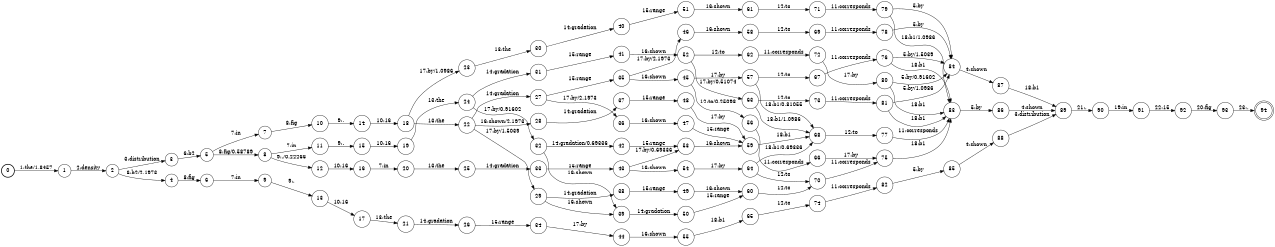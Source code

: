 digraph FST {
rankdir = LR;
size = "8.5,11";
label = "";
center = 1;
orientation = Portrait;
ranksep = "0.4";
nodesep = "0.25";
0 [label = "0", shape = circle, style = bold, fontsize = 14]
	0 -> 1 [label = "1:the/1.8457", fontsize = 14];
1 [label = "1", shape = circle, style = solid, fontsize = 14]
	1 -> 2 [label = "2:density", fontsize = 14];
2 [label = "2", shape = circle, style = solid, fontsize = 14]
	2 -> 3 [label = "3:distribution", fontsize = 14];
	2 -> 4 [label = "6:b2/2.1973", fontsize = 14];
3 [label = "3", shape = circle, style = solid, fontsize = 14]
	3 -> 5 [label = "6:b2", fontsize = 14];
4 [label = "4", shape = circle, style = solid, fontsize = 14]
	4 -> 6 [label = "8:fig", fontsize = 14];
5 [label = "5", shape = circle, style = solid, fontsize = 14]
	5 -> 7 [label = "7:in", fontsize = 14];
	5 -> 8 [label = "8:fig/0.58789", fontsize = 14];
6 [label = "6", shape = circle, style = solid, fontsize = 14]
	6 -> 9 [label = "7:in", fontsize = 14];
7 [label = "7", shape = circle, style = solid, fontsize = 14]
	7 -> 10 [label = "8:fig", fontsize = 14];
8 [label = "8", shape = circle, style = solid, fontsize = 14]
	8 -> 11 [label = "7:in", fontsize = 14];
	8 -> 12 [label = "9:./0.22266", fontsize = 14];
9 [label = "9", shape = circle, style = solid, fontsize = 14]
	9 -> 13 [label = "9:.", fontsize = 14];
10 [label = "10", shape = circle, style = solid, fontsize = 14]
	10 -> 14 [label = "9:.", fontsize = 14];
11 [label = "11", shape = circle, style = solid, fontsize = 14]
	11 -> 15 [label = "9:.", fontsize = 14];
12 [label = "12", shape = circle, style = solid, fontsize = 14]
	12 -> 16 [label = "10:16", fontsize = 14];
13 [label = "13", shape = circle, style = solid, fontsize = 14]
	13 -> 17 [label = "10:16", fontsize = 14];
14 [label = "14", shape = circle, style = solid, fontsize = 14]
	14 -> 18 [label = "10:16", fontsize = 14];
15 [label = "15", shape = circle, style = solid, fontsize = 14]
	15 -> 19 [label = "10:16", fontsize = 14];
16 [label = "16", shape = circle, style = solid, fontsize = 14]
	16 -> 20 [label = "7:in", fontsize = 14];
17 [label = "17", shape = circle, style = solid, fontsize = 14]
	17 -> 21 [label = "13:the", fontsize = 14];
18 [label = "18", shape = circle, style = solid, fontsize = 14]
	18 -> 22 [label = "13:the", fontsize = 14];
	18 -> 23 [label = "17:by/1.0986", fontsize = 14];
19 [label = "19", shape = circle, style = solid, fontsize = 14]
	19 -> 24 [label = "13:the", fontsize = 14];
20 [label = "20", shape = circle, style = solid, fontsize = 14]
	20 -> 25 [label = "13:the", fontsize = 14];
21 [label = "21", shape = circle, style = solid, fontsize = 14]
	21 -> 26 [label = "14:gradation", fontsize = 14];
22 [label = "22", shape = circle, style = solid, fontsize = 14]
	22 -> 27 [label = "14:gradation", fontsize = 14];
	22 -> 28 [label = "16:shown/2.1973", fontsize = 14];
	22 -> 29 [label = "17:by/1.5039", fontsize = 14];
23 [label = "23", shape = circle, style = solid, fontsize = 14]
	23 -> 30 [label = "13:the", fontsize = 14];
24 [label = "24", shape = circle, style = solid, fontsize = 14]
	24 -> 31 [label = "14:gradation", fontsize = 14];
	24 -> 32 [label = "17:by/0.91602", fontsize = 14];
25 [label = "25", shape = circle, style = solid, fontsize = 14]
	25 -> 33 [label = "14:gradation", fontsize = 14];
26 [label = "26", shape = circle, style = solid, fontsize = 14]
	26 -> 34 [label = "15:range", fontsize = 14];
27 [label = "27", shape = circle, style = solid, fontsize = 14]
	27 -> 35 [label = "15:range", fontsize = 14];
	27 -> 36 [label = "17:by/2.1973", fontsize = 14];
28 [label = "28", shape = circle, style = solid, fontsize = 14]
	28 -> 37 [label = "14:gradation", fontsize = 14];
29 [label = "29", shape = circle, style = solid, fontsize = 14]
	29 -> 38 [label = "14:gradation", fontsize = 14];
	29 -> 39 [label = "16:shown", fontsize = 14];
30 [label = "30", shape = circle, style = solid, fontsize = 14]
	30 -> 40 [label = "14:gradation", fontsize = 14];
31 [label = "31", shape = circle, style = solid, fontsize = 14]
	31 -> 41 [label = "15:range", fontsize = 14];
32 [label = "32", shape = circle, style = solid, fontsize = 14]
	32 -> 42 [label = "14:gradation/0.69336", fontsize = 14];
	32 -> 39 [label = "16:shown", fontsize = 14];
33 [label = "33", shape = circle, style = solid, fontsize = 14]
	33 -> 43 [label = "15:range", fontsize = 14];
34 [label = "34", shape = circle, style = solid, fontsize = 14]
	34 -> 44 [label = "17:by", fontsize = 14];
35 [label = "35", shape = circle, style = solid, fontsize = 14]
	35 -> 45 [label = "16:shown", fontsize = 14];
	35 -> 46 [label = "17:by/2.1973", fontsize = 14];
36 [label = "36", shape = circle, style = solid, fontsize = 14]
	36 -> 47 [label = "16:shown", fontsize = 14];
37 [label = "37", shape = circle, style = solid, fontsize = 14]
	37 -> 48 [label = "15:range", fontsize = 14];
38 [label = "38", shape = circle, style = solid, fontsize = 14]
	38 -> 49 [label = "15:range", fontsize = 14];
39 [label = "39", shape = circle, style = solid, fontsize = 14]
	39 -> 50 [label = "14:gradation", fontsize = 14];
40 [label = "40", shape = circle, style = solid, fontsize = 14]
	40 -> 51 [label = "15:range", fontsize = 14];
41 [label = "41", shape = circle, style = solid, fontsize = 14]
	41 -> 52 [label = "16:shown", fontsize = 14];
42 [label = "42", shape = circle, style = solid, fontsize = 14]
	42 -> 53 [label = "15:range", fontsize = 14];
43 [label = "43", shape = circle, style = solid, fontsize = 14]
	43 -> 54 [label = "16:shown", fontsize = 14];
	43 -> 53 [label = "17:by/0.69336", fontsize = 14];
44 [label = "44", shape = circle, style = solid, fontsize = 14]
	44 -> 55 [label = "16:shown", fontsize = 14];
45 [label = "45", shape = circle, style = solid, fontsize = 14]
	45 -> 56 [label = "12:to/0.25098", fontsize = 14];
	45 -> 57 [label = "17:by", fontsize = 14];
46 [label = "46", shape = circle, style = solid, fontsize = 14]
	46 -> 58 [label = "16:shown", fontsize = 14];
47 [label = "47", shape = circle, style = solid, fontsize = 14]
	47 -> 59 [label = "15:range", fontsize = 14];
48 [label = "48", shape = circle, style = solid, fontsize = 14]
	48 -> 59 [label = "17:by", fontsize = 14];
49 [label = "49", shape = circle, style = solid, fontsize = 14]
	49 -> 60 [label = "16:shown", fontsize = 14];
50 [label = "50", shape = circle, style = solid, fontsize = 14]
	50 -> 60 [label = "15:range", fontsize = 14];
51 [label = "51", shape = circle, style = solid, fontsize = 14]
	51 -> 61 [label = "16:shown", fontsize = 14];
52 [label = "52", shape = circle, style = solid, fontsize = 14]
	52 -> 62 [label = "12:to", fontsize = 14];
	52 -> 63 [label = "17:by/0.51074", fontsize = 14];
53 [label = "53", shape = circle, style = solid, fontsize = 14]
	53 -> 59 [label = "16:shown", fontsize = 14];
54 [label = "54", shape = circle, style = solid, fontsize = 14]
	54 -> 64 [label = "17:by", fontsize = 14];
55 [label = "55", shape = circle, style = solid, fontsize = 14]
	55 -> 65 [label = "18:b1", fontsize = 14];
56 [label = "56", shape = circle, style = solid, fontsize = 14]
	56 -> 66 [label = "11:corresponds", fontsize = 14];
57 [label = "57", shape = circle, style = solid, fontsize = 14]
	57 -> 67 [label = "12:to", fontsize = 14];
	57 -> 68 [label = "18:b1/0.81055", fontsize = 14];
58 [label = "58", shape = circle, style = solid, fontsize = 14]
	58 -> 69 [label = "12:to", fontsize = 14];
59 [label = "59", shape = circle, style = solid, fontsize = 14]
	59 -> 68 [label = "18:b1", fontsize = 14];
60 [label = "60", shape = circle, style = solid, fontsize = 14]
	60 -> 70 [label = "12:to", fontsize = 14];
61 [label = "61", shape = circle, style = solid, fontsize = 14]
	61 -> 71 [label = "12:to", fontsize = 14];
62 [label = "62", shape = circle, style = solid, fontsize = 14]
	62 -> 72 [label = "11:corresponds", fontsize = 14];
63 [label = "63", shape = circle, style = solid, fontsize = 14]
	63 -> 73 [label = "12:to", fontsize = 14];
	63 -> 68 [label = "18:b1/1.0986", fontsize = 14];
64 [label = "64", shape = circle, style = solid, fontsize = 14]
	64 -> 70 [label = "12:to", fontsize = 14];
	64 -> 68 [label = "18:b1/0.69336", fontsize = 14];
65 [label = "65", shape = circle, style = solid, fontsize = 14]
	65 -> 74 [label = "12:to", fontsize = 14];
66 [label = "66", shape = circle, style = solid, fontsize = 14]
	66 -> 75 [label = "17:by", fontsize = 14];
67 [label = "67", shape = circle, style = solid, fontsize = 14]
	67 -> 76 [label = "11:corresponds", fontsize = 14];
68 [label = "68", shape = circle, style = solid, fontsize = 14]
	68 -> 77 [label = "12:to", fontsize = 14];
69 [label = "69", shape = circle, style = solid, fontsize = 14]
	69 -> 78 [label = "11:corresponds", fontsize = 14];
70 [label = "70", shape = circle, style = solid, fontsize = 14]
	70 -> 75 [label = "11:corresponds", fontsize = 14];
71 [label = "71", shape = circle, style = solid, fontsize = 14]
	71 -> 79 [label = "11:corresponds", fontsize = 14];
72 [label = "72", shape = circle, style = solid, fontsize = 14]
	72 -> 80 [label = "17:by", fontsize = 14];
73 [label = "73", shape = circle, style = solid, fontsize = 14]
	73 -> 81 [label = "11:corresponds", fontsize = 14];
74 [label = "74", shape = circle, style = solid, fontsize = 14]
	74 -> 82 [label = "11:corresponds", fontsize = 14];
75 [label = "75", shape = circle, style = solid, fontsize = 14]
	75 -> 83 [label = "18:b1", fontsize = 14];
76 [label = "76", shape = circle, style = solid, fontsize = 14]
	76 -> 84 [label = "5:by/1.5039", fontsize = 14];
	76 -> 83 [label = "18:b1", fontsize = 14];
77 [label = "77", shape = circle, style = solid, fontsize = 14]
	77 -> 83 [label = "11:corresponds", fontsize = 14];
78 [label = "78", shape = circle, style = solid, fontsize = 14]
	78 -> 84 [label = "5:by", fontsize = 14];
79 [label = "79", shape = circle, style = solid, fontsize = 14]
	79 -> 84 [label = "5:by", fontsize = 14];
	79 -> 83 [label = "18:b1/1.0986", fontsize = 14];
80 [label = "80", shape = circle, style = solid, fontsize = 14]
	80 -> 84 [label = "5:by/0.91602", fontsize = 14];
	80 -> 83 [label = "18:b1", fontsize = 14];
81 [label = "81", shape = circle, style = solid, fontsize = 14]
	81 -> 84 [label = "5:by/1.0986", fontsize = 14];
	81 -> 83 [label = "18:b1", fontsize = 14];
82 [label = "82", shape = circle, style = solid, fontsize = 14]
	82 -> 85 [label = "5:by", fontsize = 14];
83 [label = "83", shape = circle, style = solid, fontsize = 14]
	83 -> 86 [label = "5:by", fontsize = 14];
84 [label = "84", shape = circle, style = solid, fontsize = 14]
	84 -> 87 [label = "4:shown", fontsize = 14];
85 [label = "85", shape = circle, style = solid, fontsize = 14]
	85 -> 88 [label = "4:shown", fontsize = 14];
86 [label = "86", shape = circle, style = solid, fontsize = 14]
	86 -> 89 [label = "4:shown", fontsize = 14];
87 [label = "87", shape = circle, style = solid, fontsize = 14]
	87 -> 89 [label = "18:b1", fontsize = 14];
88 [label = "88", shape = circle, style = solid, fontsize = 14]
	88 -> 89 [label = "3:distribution", fontsize = 14];
89 [label = "89", shape = circle, style = solid, fontsize = 14]
	89 -> 90 [label = "21:.", fontsize = 14];
90 [label = "90", shape = circle, style = solid, fontsize = 14]
	90 -> 91 [label = "19:in", fontsize = 14];
91 [label = "91", shape = circle, style = solid, fontsize = 14]
	91 -> 92 [label = "22:15", fontsize = 14];
92 [label = "92", shape = circle, style = solid, fontsize = 14]
	92 -> 93 [label = "20:fig", fontsize = 14];
93 [label = "93", shape = circle, style = solid, fontsize = 14]
	93 -> 94 [label = "23:.", fontsize = 14];
94 [label = "94", shape = doublecircle, style = solid, fontsize = 14]
}
